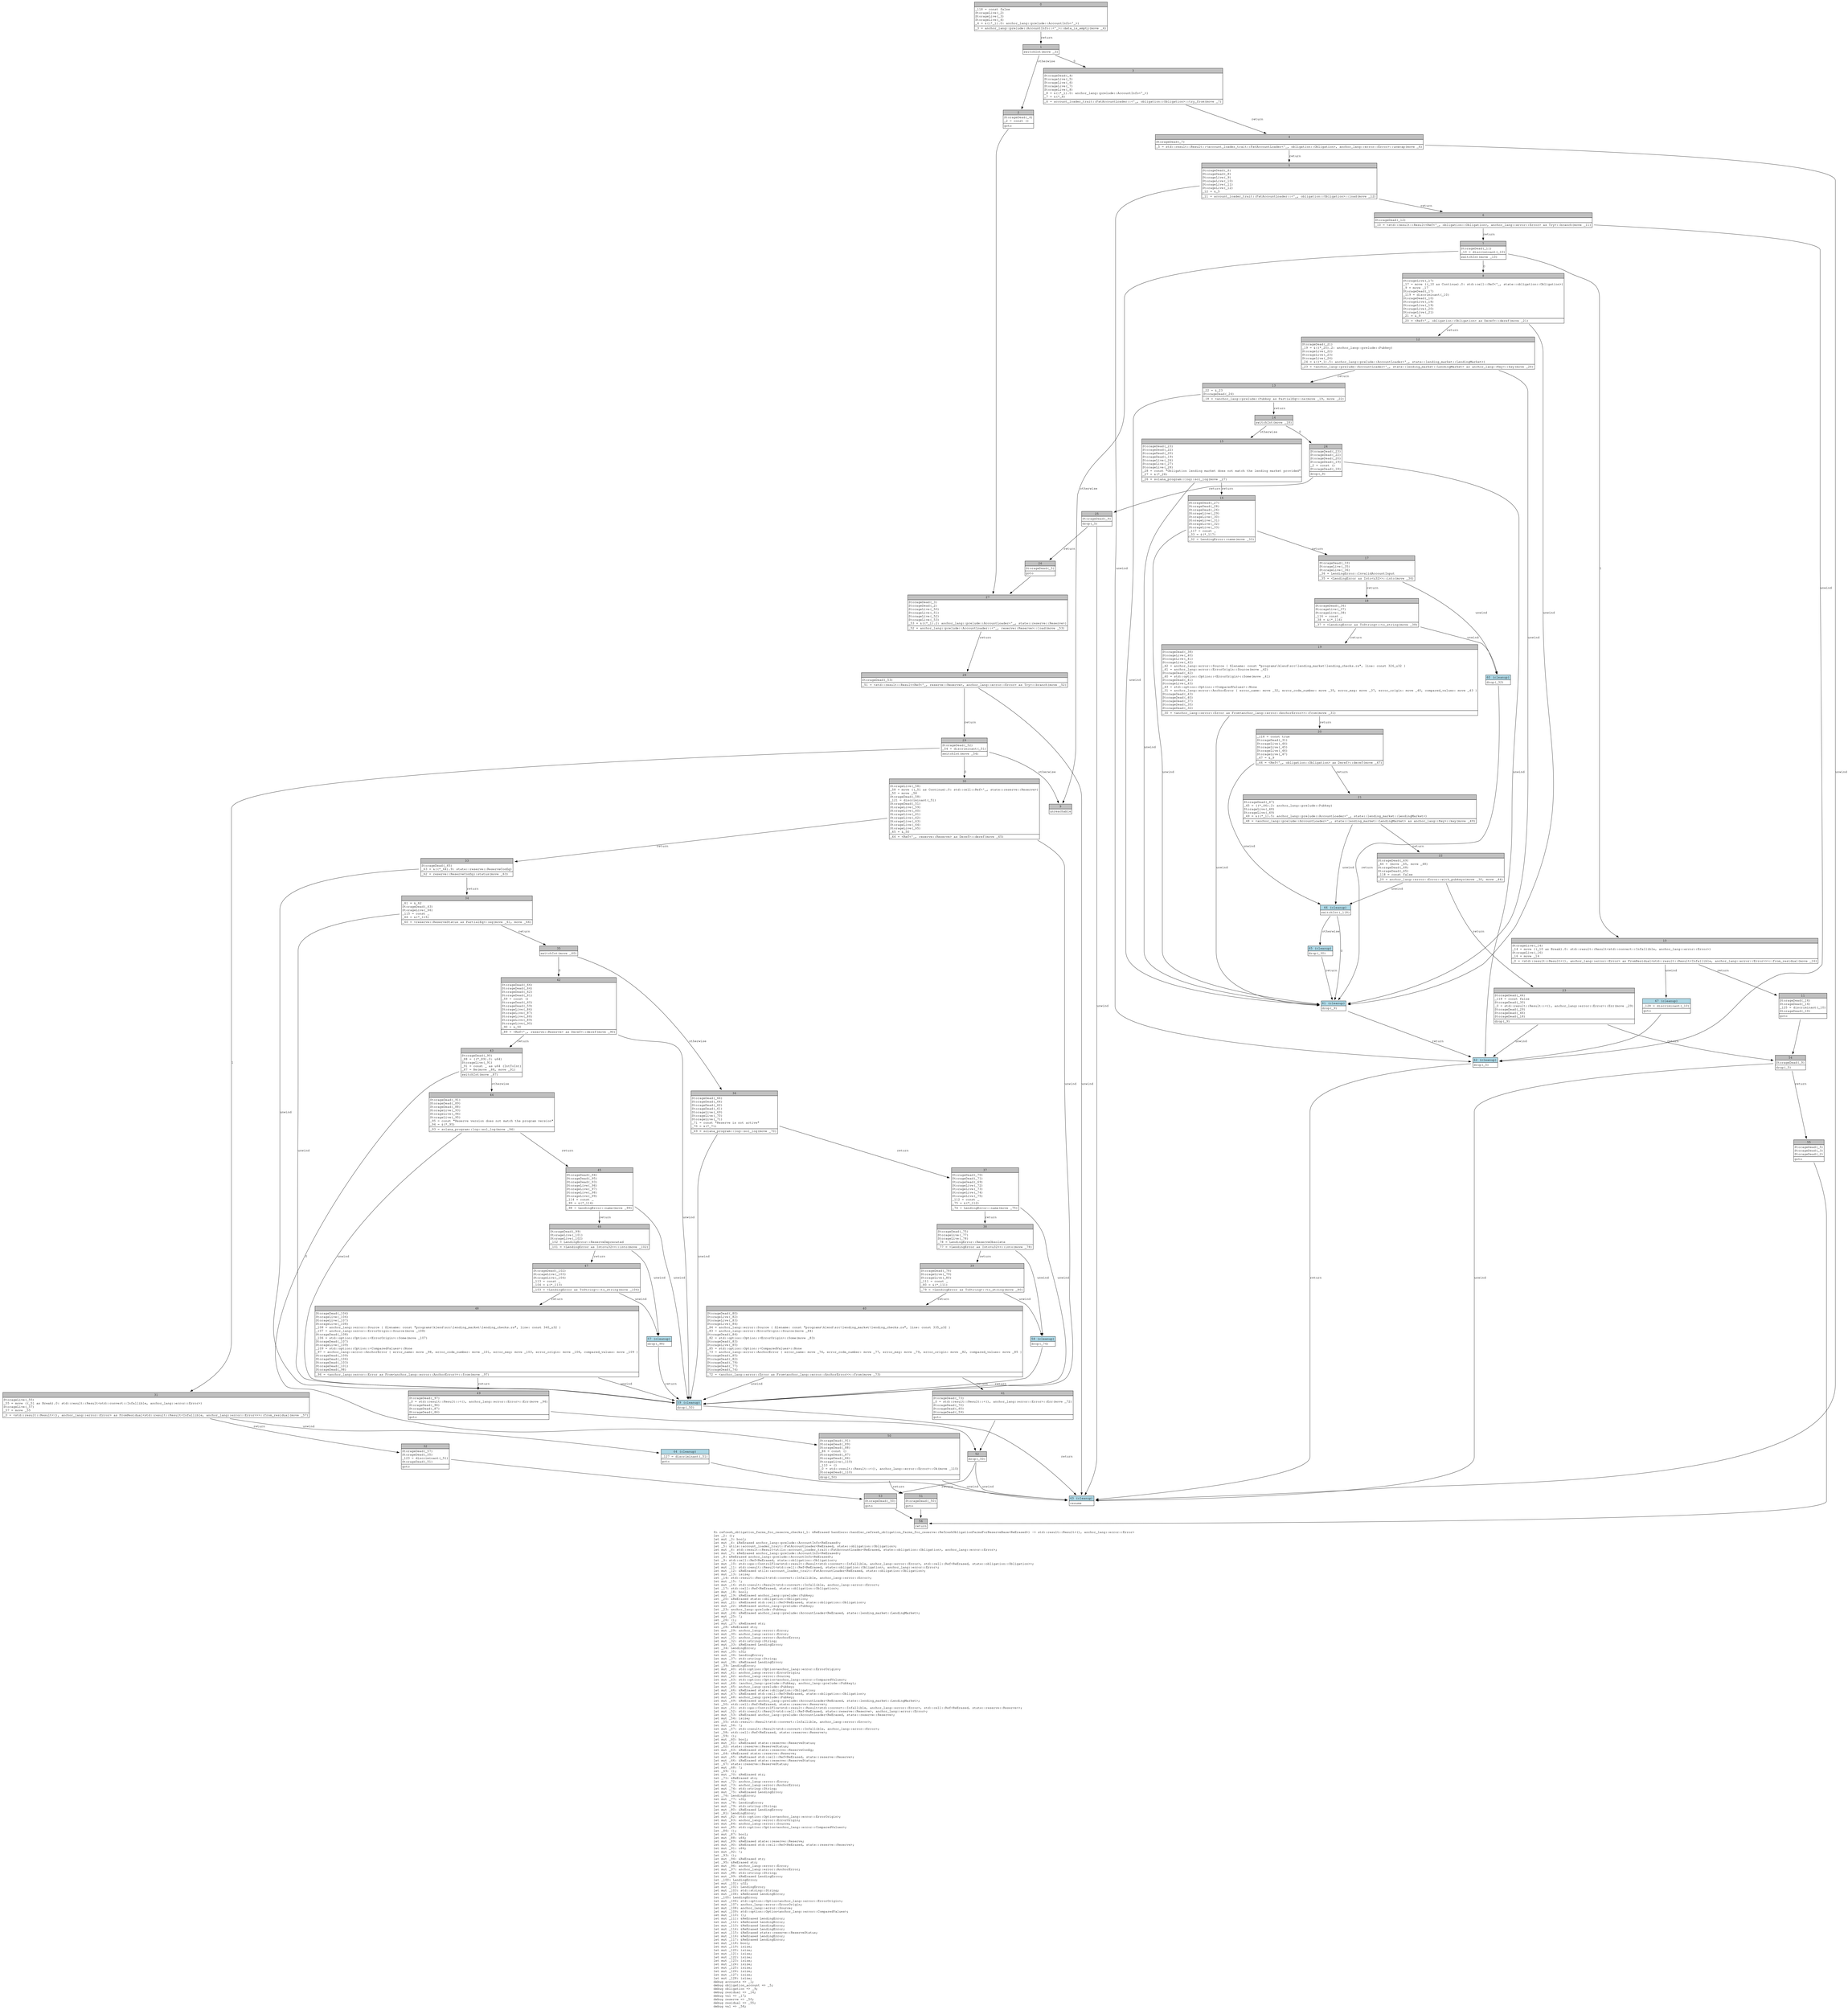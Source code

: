digraph Mir_0_1189 {
    graph [fontname="Courier, monospace"];
    node [fontname="Courier, monospace"];
    edge [fontname="Courier, monospace"];
    label=<fn refresh_obligation_farms_for_reserve_checks(_1: &amp;ReErased handlers::handler_refresh_obligation_farms_for_reserve::RefreshObligationFarmsForReserveBase&lt;ReErased&gt;) -&gt; std::result::Result&lt;(), anchor_lang::error::Error&gt;<br align="left"/>let _2: ();<br align="left"/>let mut _3: bool;<br align="left"/>let mut _4: &amp;ReErased anchor_lang::prelude::AccountInfo&lt;ReErased&gt;;<br align="left"/>let _5: utils::account_loader_trait::FatAccountLoader&lt;ReErased, state::obligation::Obligation&gt;;<br align="left"/>let mut _6: std::result::Result&lt;utils::account_loader_trait::FatAccountLoader&lt;ReErased, state::obligation::Obligation&gt;, anchor_lang::error::Error&gt;;<br align="left"/>let mut _7: &amp;ReErased anchor_lang::prelude::AccountInfo&lt;ReErased&gt;;<br align="left"/>let _8: &amp;ReErased anchor_lang::prelude::AccountInfo&lt;ReErased&gt;;<br align="left"/>let _9: std::cell::Ref&lt;ReErased, state::obligation::Obligation&gt;;<br align="left"/>let mut _10: std::ops::ControlFlow&lt;std::result::Result&lt;std::convert::Infallible, anchor_lang::error::Error&gt;, std::cell::Ref&lt;ReErased, state::obligation::Obligation&gt;&gt;;<br align="left"/>let mut _11: std::result::Result&lt;std::cell::Ref&lt;ReErased, state::obligation::Obligation&gt;, anchor_lang::error::Error&gt;;<br align="left"/>let mut _12: &amp;ReErased utils::account_loader_trait::FatAccountLoader&lt;ReErased, state::obligation::Obligation&gt;;<br align="left"/>let mut _13: isize;<br align="left"/>let _14: std::result::Result&lt;std::convert::Infallible, anchor_lang::error::Error&gt;;<br align="left"/>let mut _15: !;<br align="left"/>let mut _16: std::result::Result&lt;std::convert::Infallible, anchor_lang::error::Error&gt;;<br align="left"/>let _17: std::cell::Ref&lt;ReErased, state::obligation::Obligation&gt;;<br align="left"/>let mut _18: bool;<br align="left"/>let mut _19: &amp;ReErased anchor_lang::prelude::Pubkey;<br align="left"/>let _20: &amp;ReErased state::obligation::Obligation;<br align="left"/>let mut _21: &amp;ReErased std::cell::Ref&lt;ReErased, state::obligation::Obligation&gt;;<br align="left"/>let mut _22: &amp;ReErased anchor_lang::prelude::Pubkey;<br align="left"/>let _23: anchor_lang::prelude::Pubkey;<br align="left"/>let mut _24: &amp;ReErased anchor_lang::prelude::AccountLoader&lt;ReErased, state::lending_market::LendingMarket&gt;;<br align="left"/>let mut _25: !;<br align="left"/>let _26: ();<br align="left"/>let mut _27: &amp;ReErased str;<br align="left"/>let _28: &amp;ReErased str;<br align="left"/>let mut _29: anchor_lang::error::Error;<br align="left"/>let mut _30: anchor_lang::error::Error;<br align="left"/>let mut _31: anchor_lang::error::AnchorError;<br align="left"/>let mut _32: std::string::String;<br align="left"/>let mut _33: &amp;ReErased LendingError;<br align="left"/>let _34: LendingError;<br align="left"/>let mut _35: u32;<br align="left"/>let mut _36: LendingError;<br align="left"/>let mut _37: std::string::String;<br align="left"/>let mut _38: &amp;ReErased LendingError;<br align="left"/>let _39: LendingError;<br align="left"/>let mut _40: std::option::Option&lt;anchor_lang::error::ErrorOrigin&gt;;<br align="left"/>let mut _41: anchor_lang::error::ErrorOrigin;<br align="left"/>let mut _42: anchor_lang::error::Source;<br align="left"/>let mut _43: std::option::Option&lt;anchor_lang::error::ComparedValues&gt;;<br align="left"/>let mut _44: (anchor_lang::prelude::Pubkey, anchor_lang::prelude::Pubkey);<br align="left"/>let mut _45: anchor_lang::prelude::Pubkey;<br align="left"/>let mut _46: &amp;ReErased state::obligation::Obligation;<br align="left"/>let mut _47: &amp;ReErased std::cell::Ref&lt;ReErased, state::obligation::Obligation&gt;;<br align="left"/>let mut _48: anchor_lang::prelude::Pubkey;<br align="left"/>let mut _49: &amp;ReErased anchor_lang::prelude::AccountLoader&lt;ReErased, state::lending_market::LendingMarket&gt;;<br align="left"/>let _50: std::cell::Ref&lt;ReErased, state::reserve::Reserve&gt;;<br align="left"/>let mut _51: std::ops::ControlFlow&lt;std::result::Result&lt;std::convert::Infallible, anchor_lang::error::Error&gt;, std::cell::Ref&lt;ReErased, state::reserve::Reserve&gt;&gt;;<br align="left"/>let mut _52: std::result::Result&lt;std::cell::Ref&lt;ReErased, state::reserve::Reserve&gt;, anchor_lang::error::Error&gt;;<br align="left"/>let mut _53: &amp;ReErased anchor_lang::prelude::AccountLoader&lt;ReErased, state::reserve::Reserve&gt;;<br align="left"/>let mut _54: isize;<br align="left"/>let _55: std::result::Result&lt;std::convert::Infallible, anchor_lang::error::Error&gt;;<br align="left"/>let mut _56: !;<br align="left"/>let mut _57: std::result::Result&lt;std::convert::Infallible, anchor_lang::error::Error&gt;;<br align="left"/>let _58: std::cell::Ref&lt;ReErased, state::reserve::Reserve&gt;;<br align="left"/>let _59: ();<br align="left"/>let mut _60: bool;<br align="left"/>let mut _61: &amp;ReErased state::reserve::ReserveStatus;<br align="left"/>let _62: state::reserve::ReserveStatus;<br align="left"/>let mut _63: &amp;ReErased state::reserve::ReserveConfig;<br align="left"/>let _64: &amp;ReErased state::reserve::Reserve;<br align="left"/>let mut _65: &amp;ReErased std::cell::Ref&lt;ReErased, state::reserve::Reserve&gt;;<br align="left"/>let mut _66: &amp;ReErased state::reserve::ReserveStatus;<br align="left"/>let _67: state::reserve::ReserveStatus;<br align="left"/>let mut _68: !;<br align="left"/>let _69: ();<br align="left"/>let mut _70: &amp;ReErased str;<br align="left"/>let _71: &amp;ReErased str;<br align="left"/>let mut _72: anchor_lang::error::Error;<br align="left"/>let mut _73: anchor_lang::error::AnchorError;<br align="left"/>let mut _74: std::string::String;<br align="left"/>let mut _75: &amp;ReErased LendingError;<br align="left"/>let _76: LendingError;<br align="left"/>let mut _77: u32;<br align="left"/>let mut _78: LendingError;<br align="left"/>let mut _79: std::string::String;<br align="left"/>let mut _80: &amp;ReErased LendingError;<br align="left"/>let _81: LendingError;<br align="left"/>let mut _82: std::option::Option&lt;anchor_lang::error::ErrorOrigin&gt;;<br align="left"/>let mut _83: anchor_lang::error::ErrorOrigin;<br align="left"/>let mut _84: anchor_lang::error::Source;<br align="left"/>let mut _85: std::option::Option&lt;anchor_lang::error::ComparedValues&gt;;<br align="left"/>let _86: ();<br align="left"/>let mut _87: bool;<br align="left"/>let mut _88: u64;<br align="left"/>let mut _89: &amp;ReErased state::reserve::Reserve;<br align="left"/>let mut _90: &amp;ReErased std::cell::Ref&lt;ReErased, state::reserve::Reserve&gt;;<br align="left"/>let mut _91: u64;<br align="left"/>let mut _92: !;<br align="left"/>let _93: ();<br align="left"/>let mut _94: &amp;ReErased str;<br align="left"/>let _95: &amp;ReErased str;<br align="left"/>let mut _96: anchor_lang::error::Error;<br align="left"/>let mut _97: anchor_lang::error::AnchorError;<br align="left"/>let mut _98: std::string::String;<br align="left"/>let mut _99: &amp;ReErased LendingError;<br align="left"/>let _100: LendingError;<br align="left"/>let mut _101: u32;<br align="left"/>let mut _102: LendingError;<br align="left"/>let mut _103: std::string::String;<br align="left"/>let mut _104: &amp;ReErased LendingError;<br align="left"/>let _105: LendingError;<br align="left"/>let mut _106: std::option::Option&lt;anchor_lang::error::ErrorOrigin&gt;;<br align="left"/>let mut _107: anchor_lang::error::ErrorOrigin;<br align="left"/>let mut _108: anchor_lang::error::Source;<br align="left"/>let mut _109: std::option::Option&lt;anchor_lang::error::ComparedValues&gt;;<br align="left"/>let mut _110: ();<br align="left"/>let mut _111: &amp;ReErased LendingError;<br align="left"/>let mut _112: &amp;ReErased LendingError;<br align="left"/>let mut _113: &amp;ReErased LendingError;<br align="left"/>let mut _114: &amp;ReErased LendingError;<br align="left"/>let mut _115: &amp;ReErased state::reserve::ReserveStatus;<br align="left"/>let mut _116: &amp;ReErased LendingError;<br align="left"/>let mut _117: &amp;ReErased LendingError;<br align="left"/>let mut _118: bool;<br align="left"/>let mut _119: isize;<br align="left"/>let mut _120: isize;<br align="left"/>let mut _121: isize;<br align="left"/>let mut _122: isize;<br align="left"/>let mut _123: isize;<br align="left"/>let mut _124: isize;<br align="left"/>let mut _125: isize;<br align="left"/>let mut _126: isize;<br align="left"/>let mut _127: isize;<br align="left"/>let mut _128: isize;<br align="left"/>debug accounts =&gt; _1;<br align="left"/>debug obligation_account =&gt; _5;<br align="left"/>debug obligation =&gt; _9;<br align="left"/>debug residual =&gt; _14;<br align="left"/>debug val =&gt; _17;<br align="left"/>debug reserve =&gt; _50;<br align="left"/>debug residual =&gt; _55;<br align="left"/>debug val =&gt; _58;<br align="left"/>>;
    bb0__0_1189 [shape="none", label=<<table border="0" cellborder="1" cellspacing="0"><tr><td bgcolor="gray" align="center" colspan="1">0</td></tr><tr><td align="left" balign="left">_118 = const false<br/>StorageLive(_2)<br/>StorageLive(_3)<br/>StorageLive(_4)<br/>_4 = &amp;((*_1).0: anchor_lang::prelude::AccountInfo&lt;'_&gt;)<br/></td></tr><tr><td align="left">_3 = anchor_lang::prelude::AccountInfo::&lt;'_&gt;::data_is_empty(move _4)</td></tr></table>>];
    bb1__0_1189 [shape="none", label=<<table border="0" cellborder="1" cellspacing="0"><tr><td bgcolor="gray" align="center" colspan="1">1</td></tr><tr><td align="left">switchInt(move _3)</td></tr></table>>];
    bb2__0_1189 [shape="none", label=<<table border="0" cellborder="1" cellspacing="0"><tr><td bgcolor="gray" align="center" colspan="1">2</td></tr><tr><td align="left" balign="left">StorageDead(_4)<br/>_2 = const ()<br/></td></tr><tr><td align="left">goto</td></tr></table>>];
    bb3__0_1189 [shape="none", label=<<table border="0" cellborder="1" cellspacing="0"><tr><td bgcolor="gray" align="center" colspan="1">3</td></tr><tr><td align="left" balign="left">StorageDead(_4)<br/>StorageLive(_5)<br/>StorageLive(_6)<br/>StorageLive(_7)<br/>StorageLive(_8)<br/>_8 = &amp;((*_1).0: anchor_lang::prelude::AccountInfo&lt;'_&gt;)<br/>_7 = &amp;(*_8)<br/></td></tr><tr><td align="left">_6 = account_loader_trait::FatAccountLoader::&lt;'_, obligation::Obligation&gt;::try_from(move _7)</td></tr></table>>];
    bb4__0_1189 [shape="none", label=<<table border="0" cellborder="1" cellspacing="0"><tr><td bgcolor="gray" align="center" colspan="1">4</td></tr><tr><td align="left" balign="left">StorageDead(_7)<br/></td></tr><tr><td align="left">_5 = std::result::Result::&lt;account_loader_trait::FatAccountLoader&lt;'_, obligation::Obligation&gt;, anchor_lang::error::Error&gt;::unwrap(move _6)</td></tr></table>>];
    bb5__0_1189 [shape="none", label=<<table border="0" cellborder="1" cellspacing="0"><tr><td bgcolor="gray" align="center" colspan="1">5</td></tr><tr><td align="left" balign="left">StorageDead(_6)<br/>StorageDead(_8)<br/>StorageLive(_9)<br/>StorageLive(_10)<br/>StorageLive(_11)<br/>StorageLive(_12)<br/>_12 = &amp;_5<br/></td></tr><tr><td align="left">_11 = account_loader_trait::FatAccountLoader::&lt;'_, obligation::Obligation&gt;::load(move _12)</td></tr></table>>];
    bb6__0_1189 [shape="none", label=<<table border="0" cellborder="1" cellspacing="0"><tr><td bgcolor="gray" align="center" colspan="1">6</td></tr><tr><td align="left" balign="left">StorageDead(_12)<br/></td></tr><tr><td align="left">_10 = &lt;std::result::Result&lt;Ref&lt;'_, obligation::Obligation&gt;, anchor_lang::error::Error&gt; as Try&gt;::branch(move _11)</td></tr></table>>];
    bb7__0_1189 [shape="none", label=<<table border="0" cellborder="1" cellspacing="0"><tr><td bgcolor="gray" align="center" colspan="1">7</td></tr><tr><td align="left" balign="left">StorageDead(_11)<br/>_13 = discriminant(_10)<br/></td></tr><tr><td align="left">switchInt(move _13)</td></tr></table>>];
    bb8__0_1189 [shape="none", label=<<table border="0" cellborder="1" cellspacing="0"><tr><td bgcolor="gray" align="center" colspan="1">8</td></tr><tr><td align="left" balign="left">StorageLive(_17)<br/>_17 = move ((_10 as Continue).0: std::cell::Ref&lt;'_, state::obligation::Obligation&gt;)<br/>_9 = move _17<br/>StorageDead(_17)<br/>_119 = discriminant(_10)<br/>StorageDead(_10)<br/>StorageLive(_18)<br/>StorageLive(_19)<br/>StorageLive(_20)<br/>StorageLive(_21)<br/>_21 = &amp;_9<br/></td></tr><tr><td align="left">_20 = &lt;Ref&lt;'_, obligation::Obligation&gt; as Deref&gt;::deref(move _21)</td></tr></table>>];
    bb9__0_1189 [shape="none", label=<<table border="0" cellborder="1" cellspacing="0"><tr><td bgcolor="gray" align="center" colspan="1">9</td></tr><tr><td align="left">unreachable</td></tr></table>>];
    bb10__0_1189 [shape="none", label=<<table border="0" cellborder="1" cellspacing="0"><tr><td bgcolor="gray" align="center" colspan="1">10</td></tr><tr><td align="left" balign="left">StorageLive(_14)<br/>_14 = move ((_10 as Break).0: std::result::Result&lt;std::convert::Infallible, anchor_lang::error::Error&gt;)<br/>StorageLive(_16)<br/>_16 = move _14<br/></td></tr><tr><td align="left">_0 = &lt;std::result::Result&lt;(), anchor_lang::error::Error&gt; as FromResidual&lt;std::result::Result&lt;Infallible, anchor_lang::error::Error&gt;&gt;&gt;::from_residual(move _16)</td></tr></table>>];
    bb11__0_1189 [shape="none", label=<<table border="0" cellborder="1" cellspacing="0"><tr><td bgcolor="gray" align="center" colspan="1">11</td></tr><tr><td align="left" balign="left">StorageDead(_16)<br/>StorageDead(_14)<br/>_125 = discriminant(_10)<br/>StorageDead(_10)<br/></td></tr><tr><td align="left">goto</td></tr></table>>];
    bb12__0_1189 [shape="none", label=<<table border="0" cellborder="1" cellspacing="0"><tr><td bgcolor="gray" align="center" colspan="1">12</td></tr><tr><td align="left" balign="left">StorageDead(_21)<br/>_19 = &amp;((*_20).2: anchor_lang::prelude::Pubkey)<br/>StorageLive(_22)<br/>StorageLive(_23)<br/>StorageLive(_24)<br/>_24 = &amp;((*_1).5: anchor_lang::prelude::AccountLoader&lt;'_, state::lending_market::LendingMarket&gt;)<br/></td></tr><tr><td align="left">_23 = &lt;anchor_lang::prelude::AccountLoader&lt;'_, state::lending_market::LendingMarket&gt; as anchor_lang::Key&gt;::key(move _24)</td></tr></table>>];
    bb13__0_1189 [shape="none", label=<<table border="0" cellborder="1" cellspacing="0"><tr><td bgcolor="gray" align="center" colspan="1">13</td></tr><tr><td align="left" balign="left">_22 = &amp;_23<br/>StorageDead(_24)<br/></td></tr><tr><td align="left">_18 = &lt;anchor_lang::prelude::Pubkey as PartialEq&gt;::ne(move _19, move _22)</td></tr></table>>];
    bb14__0_1189 [shape="none", label=<<table border="0" cellborder="1" cellspacing="0"><tr><td bgcolor="gray" align="center" colspan="1">14</td></tr><tr><td align="left">switchInt(move _18)</td></tr></table>>];
    bb15__0_1189 [shape="none", label=<<table border="0" cellborder="1" cellspacing="0"><tr><td bgcolor="gray" align="center" colspan="1">15</td></tr><tr><td align="left" balign="left">StorageDead(_23)<br/>StorageDead(_22)<br/>StorageDead(_20)<br/>StorageDead(_19)<br/>StorageLive(_26)<br/>StorageLive(_27)<br/>StorageLive(_28)<br/>_28 = const &quot;Obligation lending market does not match the lending market provided&quot;<br/>_27 = &amp;(*_28)<br/></td></tr><tr><td align="left">_26 = solana_program::log::sol_log(move _27)</td></tr></table>>];
    bb16__0_1189 [shape="none", label=<<table border="0" cellborder="1" cellspacing="0"><tr><td bgcolor="gray" align="center" colspan="1">16</td></tr><tr><td align="left" balign="left">StorageDead(_27)<br/>StorageDead(_28)<br/>StorageDead(_26)<br/>StorageLive(_29)<br/>StorageLive(_30)<br/>StorageLive(_31)<br/>StorageLive(_32)<br/>StorageLive(_33)<br/>_117 = const _<br/>_33 = &amp;(*_117)<br/></td></tr><tr><td align="left">_32 = LendingError::name(move _33)</td></tr></table>>];
    bb17__0_1189 [shape="none", label=<<table border="0" cellborder="1" cellspacing="0"><tr><td bgcolor="gray" align="center" colspan="1">17</td></tr><tr><td align="left" balign="left">StorageDead(_33)<br/>StorageLive(_35)<br/>StorageLive(_36)<br/>_36 = LendingError::InvalidAccountInput<br/></td></tr><tr><td align="left">_35 = &lt;LendingError as Into&lt;u32&gt;&gt;::into(move _36)</td></tr></table>>];
    bb18__0_1189 [shape="none", label=<<table border="0" cellborder="1" cellspacing="0"><tr><td bgcolor="gray" align="center" colspan="1">18</td></tr><tr><td align="left" balign="left">StorageDead(_36)<br/>StorageLive(_37)<br/>StorageLive(_38)<br/>_116 = const _<br/>_38 = &amp;(*_116)<br/></td></tr><tr><td align="left">_37 = &lt;LendingError as ToString&gt;::to_string(move _38)</td></tr></table>>];
    bb19__0_1189 [shape="none", label=<<table border="0" cellborder="1" cellspacing="0"><tr><td bgcolor="gray" align="center" colspan="1">19</td></tr><tr><td align="left" balign="left">StorageDead(_38)<br/>StorageLive(_40)<br/>StorageLive(_41)<br/>StorageLive(_42)<br/>_42 = anchor_lang::error::Source { filename: const &quot;programs\\klend\\src\\lending_market\\lending_checks.rs&quot;, line: const 326_u32 }<br/>_41 = anchor_lang::error::ErrorOrigin::Source(move _42)<br/>StorageDead(_42)<br/>_40 = std::option::Option::&lt;ErrorOrigin&gt;::Some(move _41)<br/>StorageDead(_41)<br/>StorageLive(_43)<br/>_43 = std::option::Option::&lt;ComparedValues&gt;::None<br/>_31 = anchor_lang::error::AnchorError { error_name: move _32, error_code_number: move _35, error_msg: move _37, error_origin: move _40, compared_values: move _43 }<br/>StorageDead(_43)<br/>StorageDead(_40)<br/>StorageDead(_37)<br/>StorageDead(_35)<br/>StorageDead(_32)<br/></td></tr><tr><td align="left">_30 = &lt;anchor_lang::error::Error as From&lt;anchor_lang::error::AnchorError&gt;&gt;::from(move _31)</td></tr></table>>];
    bb20__0_1189 [shape="none", label=<<table border="0" cellborder="1" cellspacing="0"><tr><td bgcolor="gray" align="center" colspan="1">20</td></tr><tr><td align="left" balign="left">_118 = const true<br/>StorageDead(_31)<br/>StorageLive(_44)<br/>StorageLive(_45)<br/>StorageLive(_46)<br/>StorageLive(_47)<br/>_47 = &amp;_9<br/></td></tr><tr><td align="left">_46 = &lt;Ref&lt;'_, obligation::Obligation&gt; as Deref&gt;::deref(move _47)</td></tr></table>>];
    bb21__0_1189 [shape="none", label=<<table border="0" cellborder="1" cellspacing="0"><tr><td bgcolor="gray" align="center" colspan="1">21</td></tr><tr><td align="left" balign="left">StorageDead(_47)<br/>_45 = ((*_46).2: anchor_lang::prelude::Pubkey)<br/>StorageLive(_48)<br/>StorageLive(_49)<br/>_49 = &amp;((*_1).5: anchor_lang::prelude::AccountLoader&lt;'_, state::lending_market::LendingMarket&gt;)<br/></td></tr><tr><td align="left">_48 = &lt;anchor_lang::prelude::AccountLoader&lt;'_, state::lending_market::LendingMarket&gt; as anchor_lang::Key&gt;::key(move _49)</td></tr></table>>];
    bb22__0_1189 [shape="none", label=<<table border="0" cellborder="1" cellspacing="0"><tr><td bgcolor="gray" align="center" colspan="1">22</td></tr><tr><td align="left" balign="left">StorageDead(_49)<br/>_44 = (move _45, move _48)<br/>StorageDead(_48)<br/>StorageDead(_45)<br/>_118 = const false<br/></td></tr><tr><td align="left">_29 = anchor_lang::error::Error::with_pubkeys(move _30, move _44)</td></tr></table>>];
    bb23__0_1189 [shape="none", label=<<table border="0" cellborder="1" cellspacing="0"><tr><td bgcolor="gray" align="center" colspan="1">23</td></tr><tr><td align="left" balign="left">StorageDead(_44)<br/>_118 = const false<br/>StorageDead(_30)<br/>_0 = std::result::Result::&lt;(), anchor_lang::error::Error&gt;::Err(move _29)<br/>StorageDead(_29)<br/>StorageDead(_46)<br/>StorageDead(_18)<br/></td></tr><tr><td align="left">drop(_9)</td></tr></table>>];
    bb24__0_1189 [shape="none", label=<<table border="0" cellborder="1" cellspacing="0"><tr><td bgcolor="gray" align="center" colspan="1">24</td></tr><tr><td align="left" balign="left">StorageDead(_23)<br/>StorageDead(_22)<br/>StorageDead(_20)<br/>StorageDead(_19)<br/>_2 = const ()<br/>StorageDead(_18)<br/></td></tr><tr><td align="left">drop(_9)</td></tr></table>>];
    bb25__0_1189 [shape="none", label=<<table border="0" cellborder="1" cellspacing="0"><tr><td bgcolor="gray" align="center" colspan="1">25</td></tr><tr><td align="left" balign="left">StorageDead(_9)<br/></td></tr><tr><td align="left">drop(_5)</td></tr></table>>];
    bb26__0_1189 [shape="none", label=<<table border="0" cellborder="1" cellspacing="0"><tr><td bgcolor="gray" align="center" colspan="1">26</td></tr><tr><td align="left" balign="left">StorageDead(_5)<br/></td></tr><tr><td align="left">goto</td></tr></table>>];
    bb27__0_1189 [shape="none", label=<<table border="0" cellborder="1" cellspacing="0"><tr><td bgcolor="gray" align="center" colspan="1">27</td></tr><tr><td align="left" balign="left">StorageDead(_3)<br/>StorageDead(_2)<br/>StorageLive(_50)<br/>StorageLive(_51)<br/>StorageLive(_52)<br/>StorageLive(_53)<br/>_53 = &amp;((*_1).2: anchor_lang::prelude::AccountLoader&lt;'_, state::reserve::Reserve&gt;)<br/></td></tr><tr><td align="left">_52 = anchor_lang::prelude::AccountLoader::&lt;'_, reserve::Reserve&gt;::load(move _53)</td></tr></table>>];
    bb28__0_1189 [shape="none", label=<<table border="0" cellborder="1" cellspacing="0"><tr><td bgcolor="gray" align="center" colspan="1">28</td></tr><tr><td align="left" balign="left">StorageDead(_53)<br/></td></tr><tr><td align="left">_51 = &lt;std::result::Result&lt;Ref&lt;'_, reserve::Reserve&gt;, anchor_lang::error::Error&gt; as Try&gt;::branch(move _52)</td></tr></table>>];
    bb29__0_1189 [shape="none", label=<<table border="0" cellborder="1" cellspacing="0"><tr><td bgcolor="gray" align="center" colspan="1">29</td></tr><tr><td align="left" balign="left">StorageDead(_52)<br/>_54 = discriminant(_51)<br/></td></tr><tr><td align="left">switchInt(move _54)</td></tr></table>>];
    bb30__0_1189 [shape="none", label=<<table border="0" cellborder="1" cellspacing="0"><tr><td bgcolor="gray" align="center" colspan="1">30</td></tr><tr><td align="left" balign="left">StorageLive(_58)<br/>_58 = move ((_51 as Continue).0: std::cell::Ref&lt;'_, state::reserve::Reserve&gt;)<br/>_50 = move _58<br/>StorageDead(_58)<br/>_121 = discriminant(_51)<br/>StorageDead(_51)<br/>StorageLive(_59)<br/>StorageLive(_60)<br/>StorageLive(_61)<br/>StorageLive(_62)<br/>StorageLive(_63)<br/>StorageLive(_64)<br/>StorageLive(_65)<br/>_65 = &amp;_50<br/></td></tr><tr><td align="left">_64 = &lt;Ref&lt;'_, reserve::Reserve&gt; as Deref&gt;::deref(move _65)</td></tr></table>>];
    bb31__0_1189 [shape="none", label=<<table border="0" cellborder="1" cellspacing="0"><tr><td bgcolor="gray" align="center" colspan="1">31</td></tr><tr><td align="left" balign="left">StorageLive(_55)<br/>_55 = move ((_51 as Break).0: std::result::Result&lt;std::convert::Infallible, anchor_lang::error::Error&gt;)<br/>StorageLive(_57)<br/>_57 = move _55<br/></td></tr><tr><td align="left">_0 = &lt;std::result::Result&lt;(), anchor_lang::error::Error&gt; as FromResidual&lt;std::result::Result&lt;Infallible, anchor_lang::error::Error&gt;&gt;&gt;::from_residual(move _57)</td></tr></table>>];
    bb32__0_1189 [shape="none", label=<<table border="0" cellborder="1" cellspacing="0"><tr><td bgcolor="gray" align="center" colspan="1">32</td></tr><tr><td align="left" balign="left">StorageDead(_57)<br/>StorageDead(_55)<br/>_123 = discriminant(_51)<br/>StorageDead(_51)<br/></td></tr><tr><td align="left">goto</td></tr></table>>];
    bb33__0_1189 [shape="none", label=<<table border="0" cellborder="1" cellspacing="0"><tr><td bgcolor="gray" align="center" colspan="1">33</td></tr><tr><td align="left" balign="left">StorageDead(_65)<br/>_63 = &amp;((*_64).9: state::reserve::ReserveConfig)<br/></td></tr><tr><td align="left">_62 = reserve::ReserveConfig::status(move _63)</td></tr></table>>];
    bb34__0_1189 [shape="none", label=<<table border="0" cellborder="1" cellspacing="0"><tr><td bgcolor="gray" align="center" colspan="1">34</td></tr><tr><td align="left" balign="left">_61 = &amp;_62<br/>StorageDead(_63)<br/>StorageLive(_66)<br/>_115 = const _<br/>_66 = &amp;(*_115)<br/></td></tr><tr><td align="left">_60 = &lt;reserve::ReserveStatus as PartialEq&gt;::eq(move _61, move _66)</td></tr></table>>];
    bb35__0_1189 [shape="none", label=<<table border="0" cellborder="1" cellspacing="0"><tr><td bgcolor="gray" align="center" colspan="1">35</td></tr><tr><td align="left">switchInt(move _60)</td></tr></table>>];
    bb36__0_1189 [shape="none", label=<<table border="0" cellborder="1" cellspacing="0"><tr><td bgcolor="gray" align="center" colspan="1">36</td></tr><tr><td align="left" balign="left">StorageDead(_66)<br/>StorageDead(_64)<br/>StorageDead(_62)<br/>StorageDead(_61)<br/>StorageLive(_69)<br/>StorageLive(_70)<br/>StorageLive(_71)<br/>_71 = const &quot;Reserve is not active&quot;<br/>_70 = &amp;(*_71)<br/></td></tr><tr><td align="left">_69 = solana_program::log::sol_log(move _70)</td></tr></table>>];
    bb37__0_1189 [shape="none", label=<<table border="0" cellborder="1" cellspacing="0"><tr><td bgcolor="gray" align="center" colspan="1">37</td></tr><tr><td align="left" balign="left">StorageDead(_70)<br/>StorageDead(_71)<br/>StorageDead(_69)<br/>StorageLive(_72)<br/>StorageLive(_73)<br/>StorageLive(_74)<br/>StorageLive(_75)<br/>_112 = const _<br/>_75 = &amp;(*_112)<br/></td></tr><tr><td align="left">_74 = LendingError::name(move _75)</td></tr></table>>];
    bb38__0_1189 [shape="none", label=<<table border="0" cellborder="1" cellspacing="0"><tr><td bgcolor="gray" align="center" colspan="1">38</td></tr><tr><td align="left" balign="left">StorageDead(_75)<br/>StorageLive(_77)<br/>StorageLive(_78)<br/>_78 = LendingError::ReserveObsolete<br/></td></tr><tr><td align="left">_77 = &lt;LendingError as Into&lt;u32&gt;&gt;::into(move _78)</td></tr></table>>];
    bb39__0_1189 [shape="none", label=<<table border="0" cellborder="1" cellspacing="0"><tr><td bgcolor="gray" align="center" colspan="1">39</td></tr><tr><td align="left" balign="left">StorageDead(_78)<br/>StorageLive(_79)<br/>StorageLive(_80)<br/>_111 = const _<br/>_80 = &amp;(*_111)<br/></td></tr><tr><td align="left">_79 = &lt;LendingError as ToString&gt;::to_string(move _80)</td></tr></table>>];
    bb40__0_1189 [shape="none", label=<<table border="0" cellborder="1" cellspacing="0"><tr><td bgcolor="gray" align="center" colspan="1">40</td></tr><tr><td align="left" balign="left">StorageDead(_80)<br/>StorageLive(_82)<br/>StorageLive(_83)<br/>StorageLive(_84)<br/>_84 = anchor_lang::error::Source { filename: const &quot;programs\\klend\\src\\lending_market\\lending_checks.rs&quot;, line: const 335_u32 }<br/>_83 = anchor_lang::error::ErrorOrigin::Source(move _84)<br/>StorageDead(_84)<br/>_82 = std::option::Option::&lt;ErrorOrigin&gt;::Some(move _83)<br/>StorageDead(_83)<br/>StorageLive(_85)<br/>_85 = std::option::Option::&lt;ComparedValues&gt;::None<br/>_73 = anchor_lang::error::AnchorError { error_name: move _74, error_code_number: move _77, error_msg: move _79, error_origin: move _82, compared_values: move _85 }<br/>StorageDead(_85)<br/>StorageDead(_82)<br/>StorageDead(_79)<br/>StorageDead(_77)<br/>StorageDead(_74)<br/></td></tr><tr><td align="left">_72 = &lt;anchor_lang::error::Error as From&lt;anchor_lang::error::AnchorError&gt;&gt;::from(move _73)</td></tr></table>>];
    bb41__0_1189 [shape="none", label=<<table border="0" cellborder="1" cellspacing="0"><tr><td bgcolor="gray" align="center" colspan="1">41</td></tr><tr><td align="left" balign="left">StorageDead(_73)<br/>_0 = std::result::Result::&lt;(), anchor_lang::error::Error&gt;::Err(move _72)<br/>StorageDead(_72)<br/>StorageDead(_60)<br/>StorageDead(_59)<br/></td></tr><tr><td align="left">goto</td></tr></table>>];
    bb42__0_1189 [shape="none", label=<<table border="0" cellborder="1" cellspacing="0"><tr><td bgcolor="gray" align="center" colspan="1">42</td></tr><tr><td align="left" balign="left">StorageDead(_66)<br/>StorageDead(_64)<br/>StorageDead(_62)<br/>StorageDead(_61)<br/>_59 = const ()<br/>StorageDead(_60)<br/>StorageDead(_59)<br/>StorageLive(_86)<br/>StorageLive(_87)<br/>StorageLive(_88)<br/>StorageLive(_89)<br/>StorageLive(_90)<br/>_90 = &amp;_50<br/></td></tr><tr><td align="left">_89 = &lt;Ref&lt;'_, reserve::Reserve&gt; as Deref&gt;::deref(move _90)</td></tr></table>>];
    bb43__0_1189 [shape="none", label=<<table border="0" cellborder="1" cellspacing="0"><tr><td bgcolor="gray" align="center" colspan="1">43</td></tr><tr><td align="left" balign="left">StorageDead(_90)<br/>_88 = ((*_89).0: u64)<br/>StorageLive(_91)<br/>_91 = const _ as u64 (IntToInt)<br/>_87 = Ne(move _88, move _91)<br/></td></tr><tr><td align="left">switchInt(move _87)</td></tr></table>>];
    bb44__0_1189 [shape="none", label=<<table border="0" cellborder="1" cellspacing="0"><tr><td bgcolor="gray" align="center" colspan="1">44</td></tr><tr><td align="left" balign="left">StorageDead(_91)<br/>StorageDead(_89)<br/>StorageDead(_88)<br/>StorageLive(_93)<br/>StorageLive(_94)<br/>StorageLive(_95)<br/>_95 = const &quot;Reserve version does not match the program version&quot;<br/>_94 = &amp;(*_95)<br/></td></tr><tr><td align="left">_93 = solana_program::log::sol_log(move _94)</td></tr></table>>];
    bb45__0_1189 [shape="none", label=<<table border="0" cellborder="1" cellspacing="0"><tr><td bgcolor="gray" align="center" colspan="1">45</td></tr><tr><td align="left" balign="left">StorageDead(_94)<br/>StorageDead(_95)<br/>StorageDead(_93)<br/>StorageLive(_96)<br/>StorageLive(_97)<br/>StorageLive(_98)<br/>StorageLive(_99)<br/>_114 = const _<br/>_99 = &amp;(*_114)<br/></td></tr><tr><td align="left">_98 = LendingError::name(move _99)</td></tr></table>>];
    bb46__0_1189 [shape="none", label=<<table border="0" cellborder="1" cellspacing="0"><tr><td bgcolor="gray" align="center" colspan="1">46</td></tr><tr><td align="left" balign="left">StorageDead(_99)<br/>StorageLive(_101)<br/>StorageLive(_102)<br/>_102 = LendingError::ReserveDeprecated<br/></td></tr><tr><td align="left">_101 = &lt;LendingError as Into&lt;u32&gt;&gt;::into(move _102)</td></tr></table>>];
    bb47__0_1189 [shape="none", label=<<table border="0" cellborder="1" cellspacing="0"><tr><td bgcolor="gray" align="center" colspan="1">47</td></tr><tr><td align="left" balign="left">StorageDead(_102)<br/>StorageLive(_103)<br/>StorageLive(_104)<br/>_113 = const _<br/>_104 = &amp;(*_113)<br/></td></tr><tr><td align="left">_103 = &lt;LendingError as ToString&gt;::to_string(move _104)</td></tr></table>>];
    bb48__0_1189 [shape="none", label=<<table border="0" cellborder="1" cellspacing="0"><tr><td bgcolor="gray" align="center" colspan="1">48</td></tr><tr><td align="left" balign="left">StorageDead(_104)<br/>StorageLive(_106)<br/>StorageLive(_107)<br/>StorageLive(_108)<br/>_108 = anchor_lang::error::Source { filename: const &quot;programs\\klend\\src\\lending_market\\lending_checks.rs&quot;, line: const 340_u32 }<br/>_107 = anchor_lang::error::ErrorOrigin::Source(move _108)<br/>StorageDead(_108)<br/>_106 = std::option::Option::&lt;ErrorOrigin&gt;::Some(move _107)<br/>StorageDead(_107)<br/>StorageLive(_109)<br/>_109 = std::option::Option::&lt;ComparedValues&gt;::None<br/>_97 = anchor_lang::error::AnchorError { error_name: move _98, error_code_number: move _101, error_msg: move _103, error_origin: move _106, compared_values: move _109 }<br/>StorageDead(_109)<br/>StorageDead(_106)<br/>StorageDead(_103)<br/>StorageDead(_101)<br/>StorageDead(_98)<br/></td></tr><tr><td align="left">_96 = &lt;anchor_lang::error::Error as From&lt;anchor_lang::error::AnchorError&gt;&gt;::from(move _97)</td></tr></table>>];
    bb49__0_1189 [shape="none", label=<<table border="0" cellborder="1" cellspacing="0"><tr><td bgcolor="gray" align="center" colspan="1">49</td></tr><tr><td align="left" balign="left">StorageDead(_97)<br/>_0 = std::result::Result::&lt;(), anchor_lang::error::Error&gt;::Err(move _96)<br/>StorageDead(_96)<br/>StorageDead(_87)<br/>StorageDead(_86)<br/></td></tr><tr><td align="left">goto</td></tr></table>>];
    bb50__0_1189 [shape="none", label=<<table border="0" cellborder="1" cellspacing="0"><tr><td bgcolor="gray" align="center" colspan="1">50</td></tr><tr><td align="left" balign="left">StorageDead(_91)<br/>StorageDead(_89)<br/>StorageDead(_88)<br/>_86 = const ()<br/>StorageDead(_87)<br/>StorageDead(_86)<br/>StorageLive(_110)<br/>_110 = ()<br/>_0 = std::result::Result::&lt;(), anchor_lang::error::Error&gt;::Ok(move _110)<br/>StorageDead(_110)<br/></td></tr><tr><td align="left">drop(_50)</td></tr></table>>];
    bb51__0_1189 [shape="none", label=<<table border="0" cellborder="1" cellspacing="0"><tr><td bgcolor="gray" align="center" colspan="1">51</td></tr><tr><td align="left" balign="left">StorageDead(_50)<br/></td></tr><tr><td align="left">goto</td></tr></table>>];
    bb52__0_1189 [shape="none", label=<<table border="0" cellborder="1" cellspacing="0"><tr><td bgcolor="gray" align="center" colspan="1">52</td></tr><tr><td align="left">drop(_50)</td></tr></table>>];
    bb53__0_1189 [shape="none", label=<<table border="0" cellborder="1" cellspacing="0"><tr><td bgcolor="gray" align="center" colspan="1">53</td></tr><tr><td align="left" balign="left">StorageDead(_50)<br/></td></tr><tr><td align="left">goto</td></tr></table>>];
    bb54__0_1189 [shape="none", label=<<table border="0" cellborder="1" cellspacing="0"><tr><td bgcolor="gray" align="center" colspan="1">54</td></tr><tr><td align="left" balign="left">StorageDead(_9)<br/></td></tr><tr><td align="left">drop(_5)</td></tr></table>>];
    bb55__0_1189 [shape="none", label=<<table border="0" cellborder="1" cellspacing="0"><tr><td bgcolor="gray" align="center" colspan="1">55</td></tr><tr><td align="left" balign="left">StorageDead(_5)<br/>StorageDead(_3)<br/>StorageDead(_2)<br/></td></tr><tr><td align="left">goto</td></tr></table>>];
    bb56__0_1189 [shape="none", label=<<table border="0" cellborder="1" cellspacing="0"><tr><td bgcolor="gray" align="center" colspan="1">56</td></tr><tr><td align="left">return</td></tr></table>>];
    bb57__0_1189 [shape="none", label=<<table border="0" cellborder="1" cellspacing="0"><tr><td bgcolor="lightblue" align="center" colspan="1">57 (cleanup)</td></tr><tr><td align="left">drop(_98)</td></tr></table>>];
    bb58__0_1189 [shape="none", label=<<table border="0" cellborder="1" cellspacing="0"><tr><td bgcolor="lightblue" align="center" colspan="1">58 (cleanup)</td></tr><tr><td align="left">drop(_74)</td></tr></table>>];
    bb59__0_1189 [shape="none", label=<<table border="0" cellborder="1" cellspacing="0"><tr><td bgcolor="lightblue" align="center" colspan="1">59 (cleanup)</td></tr><tr><td align="left">drop(_50)</td></tr></table>>];
    bb60__0_1189 [shape="none", label=<<table border="0" cellborder="1" cellspacing="0"><tr><td bgcolor="lightblue" align="center" colspan="1">60 (cleanup)</td></tr><tr><td align="left">drop(_32)</td></tr></table>>];
    bb61__0_1189 [shape="none", label=<<table border="0" cellborder="1" cellspacing="0"><tr><td bgcolor="lightblue" align="center" colspan="1">61 (cleanup)</td></tr><tr><td align="left">drop(_9)</td></tr></table>>];
    bb62__0_1189 [shape="none", label=<<table border="0" cellborder="1" cellspacing="0"><tr><td bgcolor="lightblue" align="center" colspan="1">62 (cleanup)</td></tr><tr><td align="left">drop(_5)</td></tr></table>>];
    bb63__0_1189 [shape="none", label=<<table border="0" cellborder="1" cellspacing="0"><tr><td bgcolor="lightblue" align="center" colspan="1">63 (cleanup)</td></tr><tr><td align="left">resume</td></tr></table>>];
    bb64__0_1189 [shape="none", label=<<table border="0" cellborder="1" cellspacing="0"><tr><td bgcolor="lightblue" align="center" colspan="1">64 (cleanup)</td></tr><tr><td align="left" balign="left">_127 = discriminant(_51)<br/></td></tr><tr><td align="left">goto</td></tr></table>>];
    bb65__0_1189 [shape="none", label=<<table border="0" cellborder="1" cellspacing="0"><tr><td bgcolor="lightblue" align="center" colspan="1">65 (cleanup)</td></tr><tr><td align="left">drop(_30)</td></tr></table>>];
    bb66__0_1189 [shape="none", label=<<table border="0" cellborder="1" cellspacing="0"><tr><td bgcolor="lightblue" align="center" colspan="1">66 (cleanup)</td></tr><tr><td align="left">switchInt(_118)</td></tr></table>>];
    bb67__0_1189 [shape="none", label=<<table border="0" cellborder="1" cellspacing="0"><tr><td bgcolor="lightblue" align="center" colspan="1">67 (cleanup)</td></tr><tr><td align="left" balign="left">_128 = discriminant(_10)<br/></td></tr><tr><td align="left">goto</td></tr></table>>];
    bb0__0_1189 -> bb1__0_1189 [label="return"];
    bb1__0_1189 -> bb3__0_1189 [label="0"];
    bb1__0_1189 -> bb2__0_1189 [label="otherwise"];
    bb2__0_1189 -> bb27__0_1189 [label=""];
    bb3__0_1189 -> bb4__0_1189 [label="return"];
    bb4__0_1189 -> bb5__0_1189 [label="return"];
    bb4__0_1189 -> bb63__0_1189 [label="unwind"];
    bb5__0_1189 -> bb6__0_1189 [label="return"];
    bb5__0_1189 -> bb62__0_1189 [label="unwind"];
    bb6__0_1189 -> bb7__0_1189 [label="return"];
    bb6__0_1189 -> bb62__0_1189 [label="unwind"];
    bb7__0_1189 -> bb8__0_1189 [label="0"];
    bb7__0_1189 -> bb10__0_1189 [label="1"];
    bb7__0_1189 -> bb9__0_1189 [label="otherwise"];
    bb8__0_1189 -> bb12__0_1189 [label="return"];
    bb8__0_1189 -> bb61__0_1189 [label="unwind"];
    bb10__0_1189 -> bb11__0_1189 [label="return"];
    bb10__0_1189 -> bb67__0_1189 [label="unwind"];
    bb11__0_1189 -> bb54__0_1189 [label=""];
    bb12__0_1189 -> bb13__0_1189 [label="return"];
    bb12__0_1189 -> bb61__0_1189 [label="unwind"];
    bb13__0_1189 -> bb14__0_1189 [label="return"];
    bb13__0_1189 -> bb61__0_1189 [label="unwind"];
    bb14__0_1189 -> bb24__0_1189 [label="0"];
    bb14__0_1189 -> bb15__0_1189 [label="otherwise"];
    bb15__0_1189 -> bb16__0_1189 [label="return"];
    bb15__0_1189 -> bb61__0_1189 [label="unwind"];
    bb16__0_1189 -> bb17__0_1189 [label="return"];
    bb16__0_1189 -> bb61__0_1189 [label="unwind"];
    bb17__0_1189 -> bb18__0_1189 [label="return"];
    bb17__0_1189 -> bb60__0_1189 [label="unwind"];
    bb18__0_1189 -> bb19__0_1189 [label="return"];
    bb18__0_1189 -> bb60__0_1189 [label="unwind"];
    bb19__0_1189 -> bb20__0_1189 [label="return"];
    bb19__0_1189 -> bb61__0_1189 [label="unwind"];
    bb20__0_1189 -> bb21__0_1189 [label="return"];
    bb20__0_1189 -> bb66__0_1189 [label="unwind"];
    bb21__0_1189 -> bb22__0_1189 [label="return"];
    bb21__0_1189 -> bb66__0_1189 [label="unwind"];
    bb22__0_1189 -> bb23__0_1189 [label="return"];
    bb22__0_1189 -> bb66__0_1189 [label="unwind"];
    bb23__0_1189 -> bb54__0_1189 [label="return"];
    bb23__0_1189 -> bb62__0_1189 [label="unwind"];
    bb24__0_1189 -> bb25__0_1189 [label="return"];
    bb24__0_1189 -> bb62__0_1189 [label="unwind"];
    bb25__0_1189 -> bb26__0_1189 [label="return"];
    bb25__0_1189 -> bb63__0_1189 [label="unwind"];
    bb26__0_1189 -> bb27__0_1189 [label=""];
    bb27__0_1189 -> bb28__0_1189 [label="return"];
    bb28__0_1189 -> bb29__0_1189 [label="return"];
    bb28__0_1189 -> bb63__0_1189 [label="unwind"];
    bb29__0_1189 -> bb30__0_1189 [label="0"];
    bb29__0_1189 -> bb31__0_1189 [label="1"];
    bb29__0_1189 -> bb9__0_1189 [label="otherwise"];
    bb30__0_1189 -> bb33__0_1189 [label="return"];
    bb30__0_1189 -> bb59__0_1189 [label="unwind"];
    bb31__0_1189 -> bb32__0_1189 [label="return"];
    bb31__0_1189 -> bb64__0_1189 [label="unwind"];
    bb32__0_1189 -> bb53__0_1189 [label=""];
    bb33__0_1189 -> bb34__0_1189 [label="return"];
    bb33__0_1189 -> bb59__0_1189 [label="unwind"];
    bb34__0_1189 -> bb35__0_1189 [label="return"];
    bb34__0_1189 -> bb59__0_1189 [label="unwind"];
    bb35__0_1189 -> bb42__0_1189 [label="0"];
    bb35__0_1189 -> bb36__0_1189 [label="otherwise"];
    bb36__0_1189 -> bb37__0_1189 [label="return"];
    bb36__0_1189 -> bb59__0_1189 [label="unwind"];
    bb37__0_1189 -> bb38__0_1189 [label="return"];
    bb37__0_1189 -> bb59__0_1189 [label="unwind"];
    bb38__0_1189 -> bb39__0_1189 [label="return"];
    bb38__0_1189 -> bb58__0_1189 [label="unwind"];
    bb39__0_1189 -> bb40__0_1189 [label="return"];
    bb39__0_1189 -> bb58__0_1189 [label="unwind"];
    bb40__0_1189 -> bb41__0_1189 [label="return"];
    bb40__0_1189 -> bb59__0_1189 [label="unwind"];
    bb41__0_1189 -> bb52__0_1189 [label=""];
    bb42__0_1189 -> bb43__0_1189 [label="return"];
    bb42__0_1189 -> bb59__0_1189 [label="unwind"];
    bb43__0_1189 -> bb50__0_1189 [label="0"];
    bb43__0_1189 -> bb44__0_1189 [label="otherwise"];
    bb44__0_1189 -> bb45__0_1189 [label="return"];
    bb44__0_1189 -> bb59__0_1189 [label="unwind"];
    bb45__0_1189 -> bb46__0_1189 [label="return"];
    bb45__0_1189 -> bb59__0_1189 [label="unwind"];
    bb46__0_1189 -> bb47__0_1189 [label="return"];
    bb46__0_1189 -> bb57__0_1189 [label="unwind"];
    bb47__0_1189 -> bb48__0_1189 [label="return"];
    bb47__0_1189 -> bb57__0_1189 [label="unwind"];
    bb48__0_1189 -> bb49__0_1189 [label="return"];
    bb48__0_1189 -> bb59__0_1189 [label="unwind"];
    bb49__0_1189 -> bb52__0_1189 [label=""];
    bb50__0_1189 -> bb51__0_1189 [label="return"];
    bb50__0_1189 -> bb63__0_1189 [label="unwind"];
    bb51__0_1189 -> bb56__0_1189 [label=""];
    bb52__0_1189 -> bb53__0_1189 [label="return"];
    bb52__0_1189 -> bb63__0_1189 [label="unwind"];
    bb53__0_1189 -> bb56__0_1189 [label=""];
    bb54__0_1189 -> bb55__0_1189 [label="return"];
    bb54__0_1189 -> bb63__0_1189 [label="unwind"];
    bb55__0_1189 -> bb56__0_1189 [label=""];
    bb57__0_1189 -> bb59__0_1189 [label="return"];
    bb58__0_1189 -> bb59__0_1189 [label="return"];
    bb59__0_1189 -> bb63__0_1189 [label="return"];
    bb60__0_1189 -> bb61__0_1189 [label="return"];
    bb61__0_1189 -> bb62__0_1189 [label="return"];
    bb62__0_1189 -> bb63__0_1189 [label="return"];
    bb64__0_1189 -> bb63__0_1189 [label=""];
    bb65__0_1189 -> bb61__0_1189 [label="return"];
    bb66__0_1189 -> bb61__0_1189 [label="0"];
    bb66__0_1189 -> bb65__0_1189 [label="otherwise"];
    bb67__0_1189 -> bb62__0_1189 [label=""];
}
